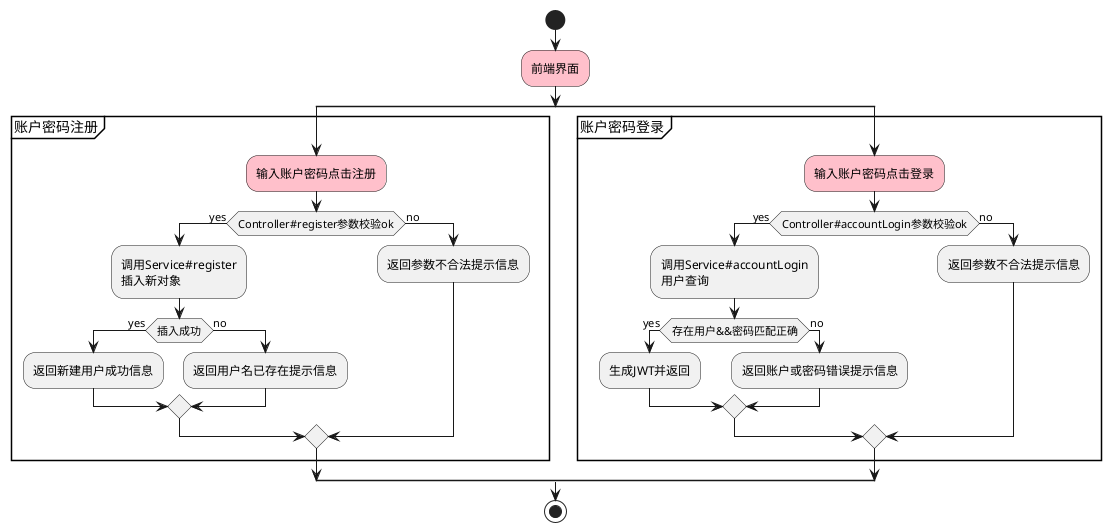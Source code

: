 @startuml
'https://plantuml.com/activity-diagram-beta

start
#pink:前端界面;
split
partition 账户密码注册 {
#pink:输入账户密码点击注册;
if (Controller#register参数校验ok) then (yes)
:调用Service#register
插入新对象;
if (插入成功) then (yes)
:返回新建用户成功信息;
else (no)
:返回用户名已存在提示信息;
endif
else (no)
:返回参数不合法提示信息;
'stop
endif
}
split again
partition 账户密码登录 {
#pink:输入账户密码点击登录;
if (Controller#accountLogin参数校验ok) then (yes)
:调用Service#accountLogin
用户查询;
if (存在用户&&密码匹配正确) then (yes)
:生成JWT并返回;
else (no)
:返回账户或密码错误提示信息;
endif
else (no)
:返回参数不合法提示信息;
'stop
endif
}

end split
stop

@enduml
